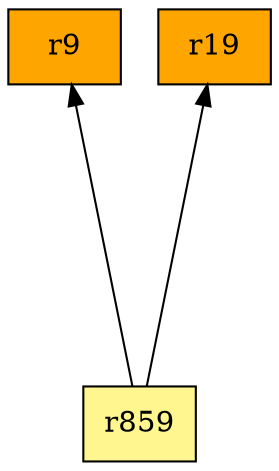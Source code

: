 digraph G {
rankdir=BT;ranksep="2.0";
"r9" [shape=record,fillcolor=orange,style=filled,label="{r9}"];
"r19" [shape=record,fillcolor=orange,style=filled,label="{r19}"];
"r859" [shape=record,fillcolor=khaki1,style=filled,label="{r859}"];
"r859" -> "r9"
"r859" -> "r19"
}